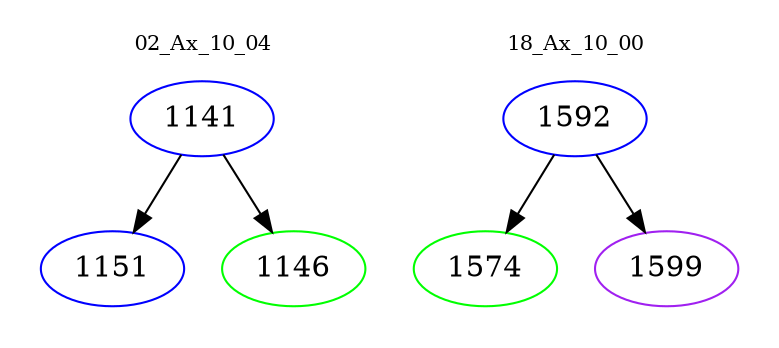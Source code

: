 digraph{
subgraph cluster_0 {
color = white
label = "02_Ax_10_04";
fontsize=10;
T0_1141 [label="1141", color="blue"]
T0_1141 -> T0_1151 [color="black"]
T0_1151 [label="1151", color="blue"]
T0_1141 -> T0_1146 [color="black"]
T0_1146 [label="1146", color="green"]
}
subgraph cluster_1 {
color = white
label = "18_Ax_10_00";
fontsize=10;
T1_1592 [label="1592", color="blue"]
T1_1592 -> T1_1574 [color="black"]
T1_1574 [label="1574", color="green"]
T1_1592 -> T1_1599 [color="black"]
T1_1599 [label="1599", color="purple"]
}
}
